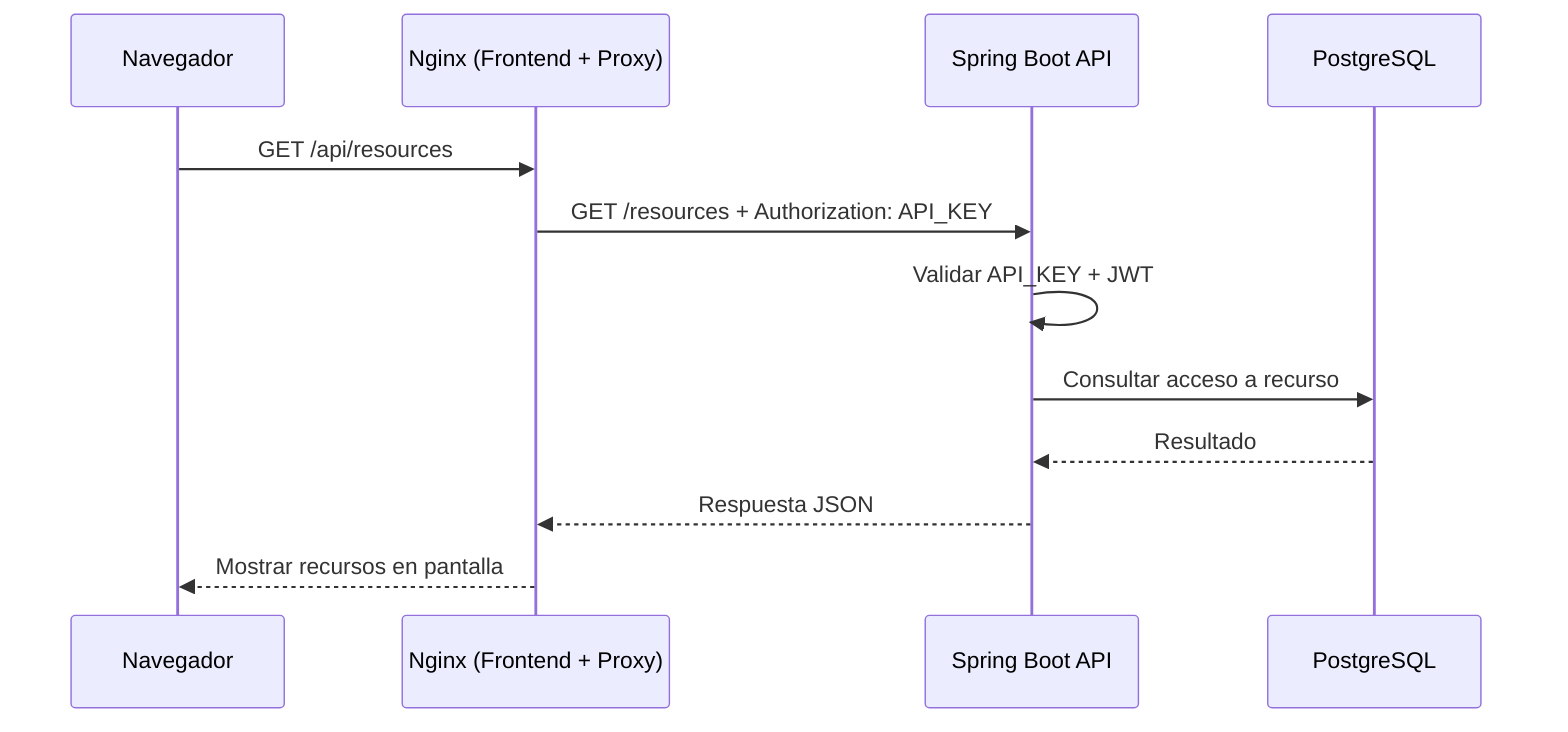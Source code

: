 sequenceDiagram
    participant User as Navegador
    participant Nginx as Nginx (Frontend + Proxy)
    participant Backend as Spring Boot API
    participant DB as PostgreSQL

    User->>Nginx: GET /api/resources
    Nginx->>Backend: GET /resources + Authorization: API_KEY
    Backend->>Backend: Validar API_KEY + JWT
    Backend->>DB: Consultar acceso a recurso
    DB-->>Backend: Resultado
    Backend-->>Nginx: Respuesta JSON
    Nginx-->>User: Mostrar recursos en pantalla